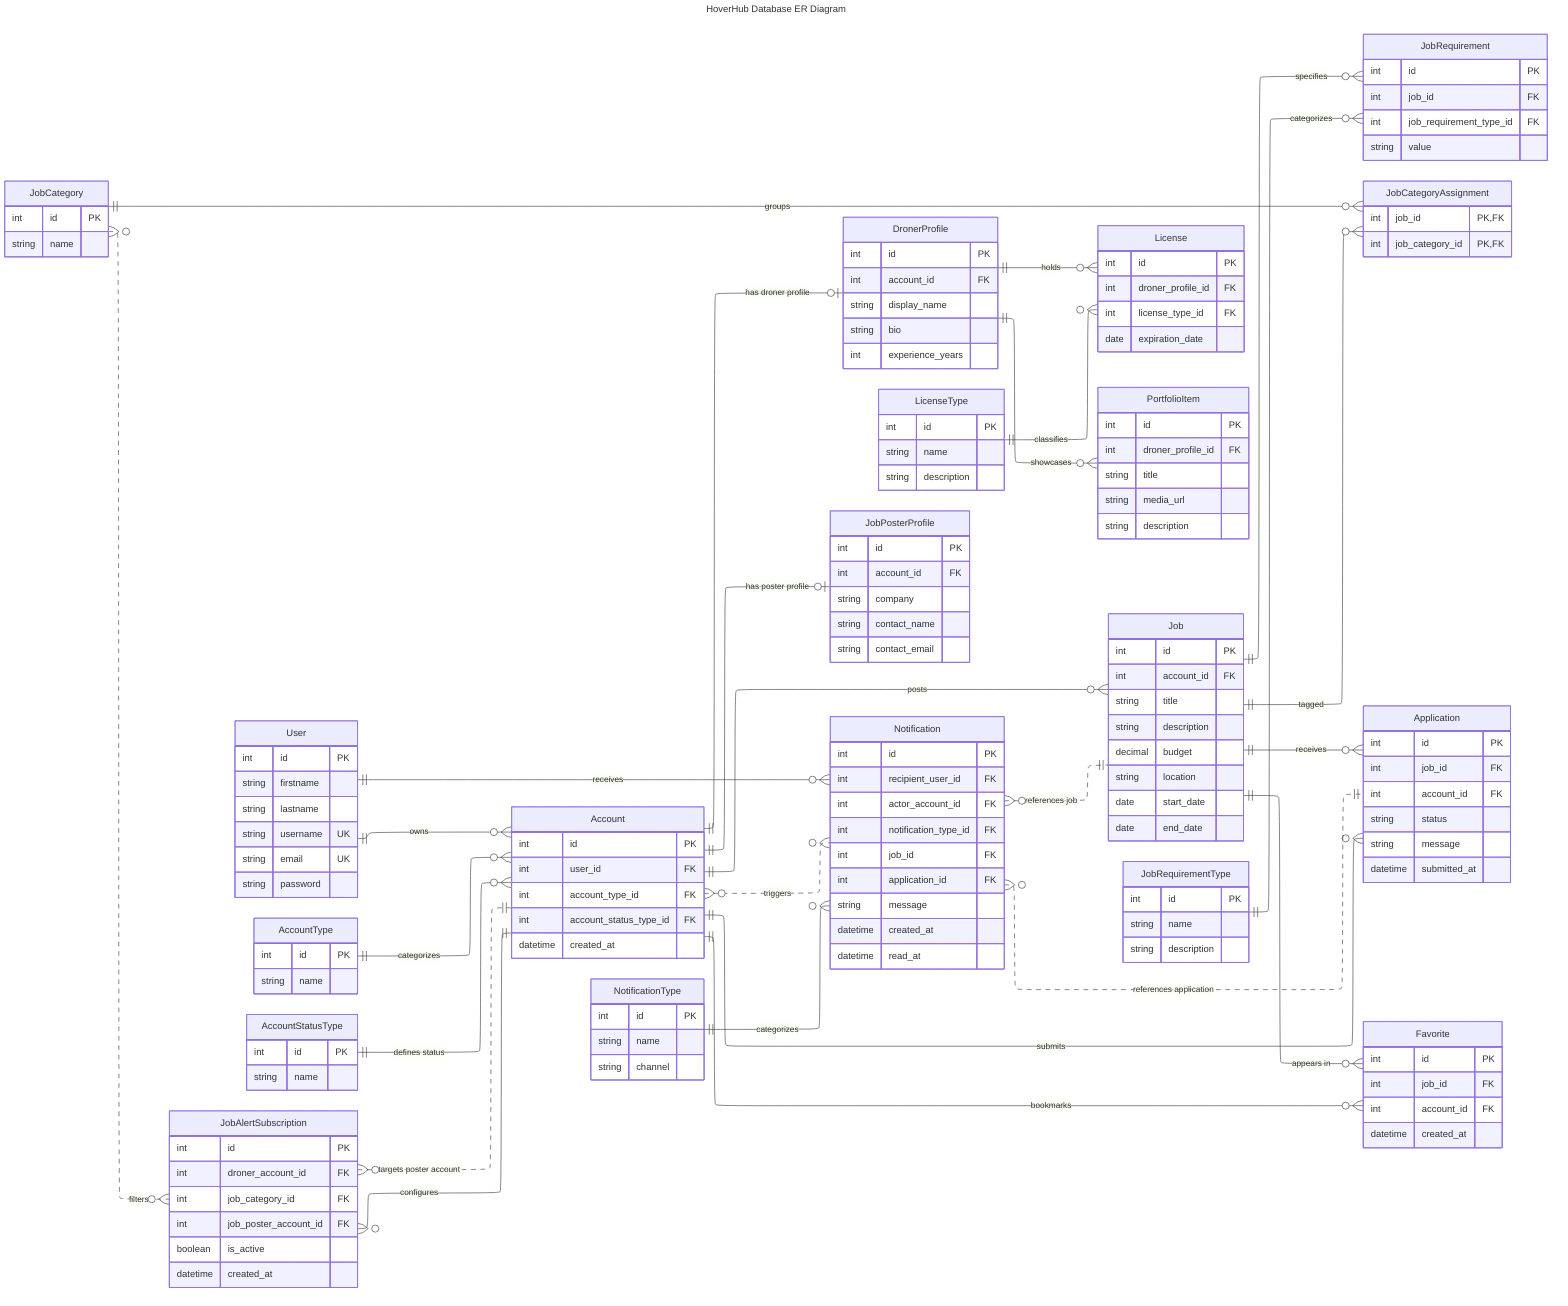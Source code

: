 ---
title: HoverHub Database ER Diagram
config:
  layout: elk
---
erDiagram
    direction LR

    User {
        int id PK
        string firstname
        string lastname
        string username UK
        string email UK
        string password
    }

    AccountType {
        int id PK
        string name
    }

    AccountStatusType {
        int id PK
        string name
    }

    Account {
        int id PK
        int user_id FK
        int account_type_id FK
        int account_status_type_id FK
        datetime created_at
    }

    DronerProfile {
        int id PK
        int account_id FK
        string display_name
        string bio
        int experience_years
    }

    License {
        int id PK
        int droner_profile_id FK
        int license_type_id FK
        date expiration_date
    }

    LicenseType {
        int id PK
        string name
        string description
    }

    PortfolioItem {
        int id PK
        int droner_profile_id FK
        string title
        string media_url
        string description
    }

    JobPosterProfile {
        int id PK
        int account_id FK
        string company
        string contact_name
        string contact_email
    }

    Job {
        int id PK
        int account_id FK
        string title
        string description
        decimal budget
        string location
        date start_date
        date end_date
    }

    JobRequirement {
        int id PK
        int job_id FK
        int job_requirement_type_id FK
        string value
    }

    JobRequirementType {
        int id PK
        string name
        string description
    }

    JobCategory {
        int id PK
        string name
    }

    JobCategoryAssignment {
        int job_id PK, FK
        int job_category_id PK, FK
    }

    Application {
        int id PK
        int job_id FK
        int account_id FK
        string status
        string message
        datetime submitted_at
    }

    Favorite {
        int id PK
        int job_id FK
        int account_id FK
        datetime created_at
    }

    Notification {
        int id PK
        int recipient_user_id FK
        int actor_account_id FK
        int notification_type_id FK
        int job_id FK
        int application_id FK
        string message
        datetime created_at
        datetime read_at
    }

    NotificationType {
        int id PK
        string name
        string channel
    }

    JobAlertSubscription {
        int id PK
        int droner_account_id FK
        int job_category_id FK
        int job_poster_account_id FK
        boolean is_active
        datetime created_at
    }

    User ||--o{ Account : "owns"
    AccountType ||--o{ Account : "categorizes"
    AccountStatusType ||--o{ Account : "defines status"
    Account ||--o| DronerProfile : "has droner profile"
    Account ||--o| JobPosterProfile : "has poster profile"
    DronerProfile ||--o{ License : "holds"
    LicenseType ||--o{ License : "classifies"
    DronerProfile ||--o{ PortfolioItem : "showcases"
    Account ||--o{ Job : "posts"
    Job ||--o{ JobRequirement : "specifies"
    JobRequirementType ||--o{ JobRequirement : "categorizes"
    Job ||--o{ Application : "receives"
    Account ||--o{ Application : "submits"
    Account ||--o{ Favorite : "bookmarks"
    Job ||--o{ Favorite : "appears in"
    Job ||--o{ JobCategoryAssignment : "tagged"
    JobCategory ||--o{ JobCategoryAssignment : "groups"
    User ||--o{ Notification : "receives"
    Account }o..o{ Notification : "triggers"
    NotificationType ||--o{ Notification : "categorizes"
    Notification }o..|| Application : "references application"
    Notification }o..|| Job : "references job"
    Account ||--o{ JobAlertSubscription : "configures"
    JobCategory }o..o{ JobAlertSubscription : "filters"
    JobAlertSubscription }o..|| Account : "targets poster account"